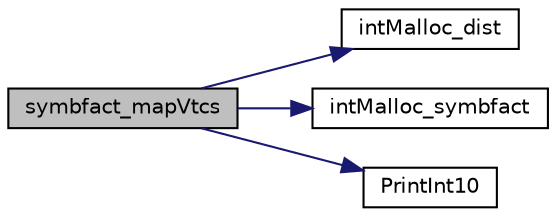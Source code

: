 digraph "symbfact_mapVtcs"
{
 // LATEX_PDF_SIZE
  edge [fontname="Helvetica",fontsize="10",labelfontname="Helvetica",labelfontsize="10"];
  node [fontname="Helvetica",fontsize="10",shape=record];
  rankdir="LR";
  Node1 [label="symbfact_mapVtcs",height=0.2,width=0.4,color="black", fillcolor="grey75", style="filled", fontcolor="black",tooltip=" "];
  Node1 -> Node2 [color="midnightblue",fontsize="10",style="solid",fontname="Helvetica"];
  Node2 [label="intMalloc_dist",height=0.2,width=0.4,color="black", fillcolor="white", style="filled",URL="$memory_8c.html#a2c2df35072e313373438cccdb98b885c",tooltip=" "];
  Node1 -> Node3 [color="midnightblue",fontsize="10",style="solid",fontname="Helvetica"];
  Node3 [label="intMalloc_symbfact",height=0.2,width=0.4,color="black", fillcolor="white", style="filled",URL="$psymbfact_8c.html#a86f4e2444198e5ab8ceb169073f19152",tooltip=" "];
  Node1 -> Node4 [color="midnightblue",fontsize="10",style="solid",fontname="Helvetica"];
  Node4 [label="PrintInt10",height=0.2,width=0.4,color="black", fillcolor="white", style="filled",URL="$superlu__defs_8h.html#ab03f0fccabf0c7a84b0e2c99c2988809",tooltip=" "];
}
